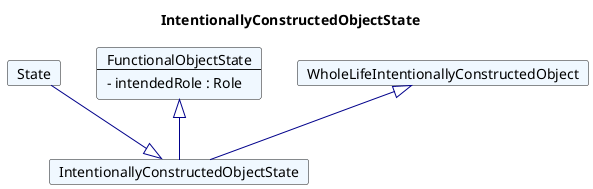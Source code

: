 @startuml
Title IntentionallyConstructedObjectState 

Card IntentionallyConstructedObjectState #F0F8FF [
IntentionallyConstructedObjectState
]
Card State #F0F8FF [
State
]
State --|> IntentionallyConstructedObjectState  #00008B 
Card FunctionalObjectState #F0F8FF [
FunctionalObjectState
----
- intendedRole : Role 
]
FunctionalObjectState <|-- IntentionallyConstructedObjectState  #00008B 
Card WholeLifeIntentionallyConstructedObject #F0F8FF [
WholeLifeIntentionallyConstructedObject
]
WholeLifeIntentionallyConstructedObject <|-- IntentionallyConstructedObjectState  #00008B 
@enduml
